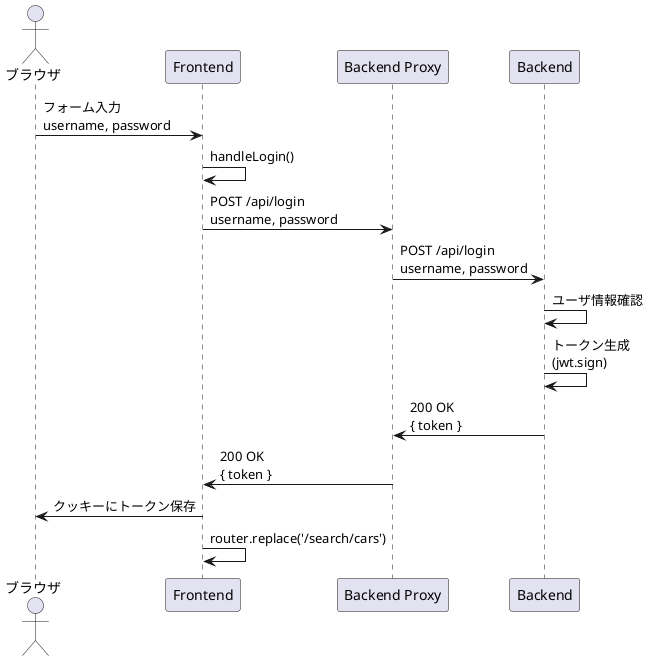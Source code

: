 @startuml

actor ブラウザ
participant "Frontend" as F
participant "Backend Proxy" as P
participant "Backend" as B

ブラウザ -> F : フォーム入力\nusername, password
F -> F : handleLogin()
F -> P : POST /api/login\nusername, password
P -> B : POST /api/login\nusername, password

B -> B : ユーザ情報確認
B -> B : トークン生成\n(jwt.sign)
B -> P : 200 OK\n{ token }
P -> F : 200 OK\n{ token }
F -> ブラウザ : クッキーにトークン保存
F -> F : router.replace('/search/cars')

@enduml
@startuml

actor ブラウザ
participant "Frontend" as F
participant "Backend Proxy" as P
participant "Backend" as B

' ユーザーがフロントエンドで検索条件を入力し、検索をリクエスト
ブラウザ -> F : 入力フォーム\n(出発日, 返却日, 店舗名, 車種名)
F -> F : handleSearch()
F -> P : POST /api/search/cars\n(departureDate, returnDate, shopId, carModelId)
P -> B : POST /api/search/cars\n(departureDate, returnDate, shopId, carModelId)

' バックエンドで利用可能な車両の検索
B -> B : 検索クエリ実行
B -> B : 利用可能な車両IDを取得
B -> B : 車両詳細情報を取得
B -> B : searchResultsCacheに保存

' 検索結果をフロントエンドに返す
B -> P : 200 OK\n(listId, carDetails)
P -> F : 200 OK\n(listId, carDetails)
F -> ブラウザ : 検索結果表示

' ユーザーが車両を予約するためのリクエスト
ブラウザ -> F : 予約ボタン押下
F -> F : handleReserve()
F -> P : POST /api/reservation\n(listId, carId, userId)
P -> B : POST /api/reservation\n(listId, carId, userId)

' バックエンドでの予約確認と確定
B -> B : トークン認証
B -> B : reservation_tblロック
B -> B : 重複チェック
B -> B : 予約情報のインサート
B -> B : コミット

' 予約結果をフロントエンドに返す
B -> P : 201 Created\n(reservationId)
P -> F : 201 Created\n(reservationId)
F -> ブラウザ : 予約確定ページ表示

@enduml

